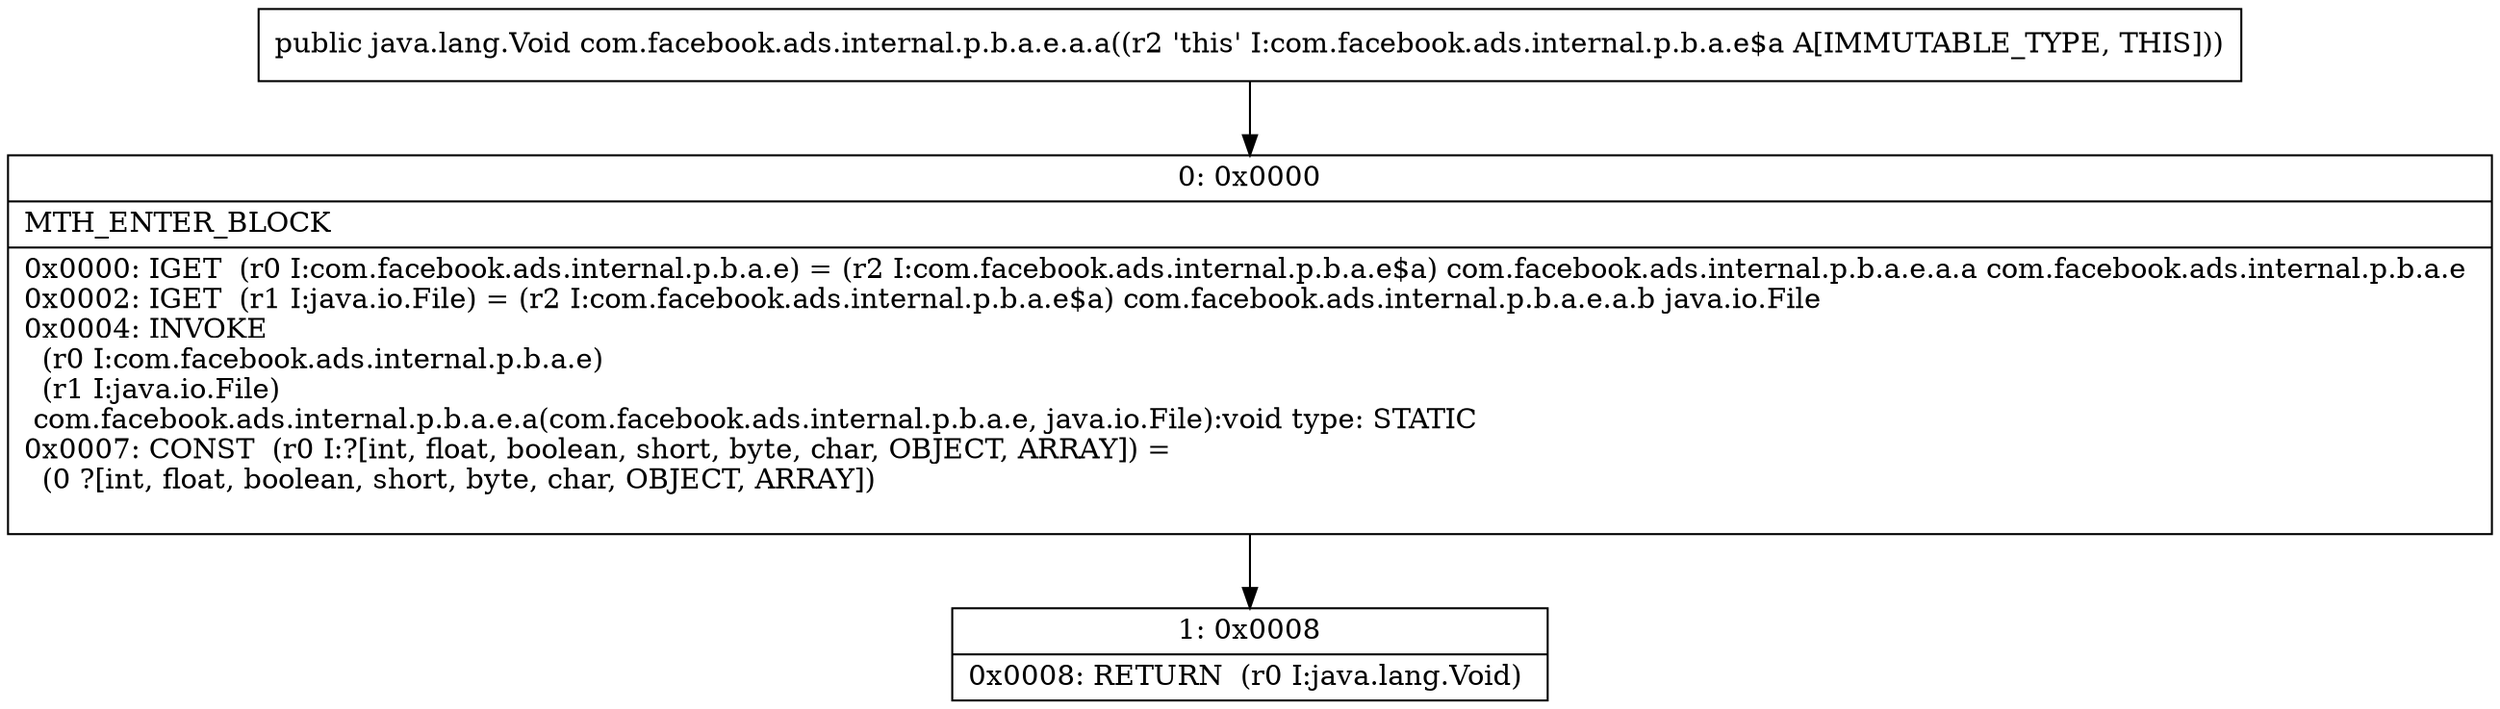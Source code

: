 digraph "CFG forcom.facebook.ads.internal.p.b.a.e.a.a()Ljava\/lang\/Void;" {
Node_0 [shape=record,label="{0\:\ 0x0000|MTH_ENTER_BLOCK\l|0x0000: IGET  (r0 I:com.facebook.ads.internal.p.b.a.e) = (r2 I:com.facebook.ads.internal.p.b.a.e$a) com.facebook.ads.internal.p.b.a.e.a.a com.facebook.ads.internal.p.b.a.e \l0x0002: IGET  (r1 I:java.io.File) = (r2 I:com.facebook.ads.internal.p.b.a.e$a) com.facebook.ads.internal.p.b.a.e.a.b java.io.File \l0x0004: INVOKE  \l  (r0 I:com.facebook.ads.internal.p.b.a.e)\l  (r1 I:java.io.File)\l com.facebook.ads.internal.p.b.a.e.a(com.facebook.ads.internal.p.b.a.e, java.io.File):void type: STATIC \l0x0007: CONST  (r0 I:?[int, float, boolean, short, byte, char, OBJECT, ARRAY]) = \l  (0 ?[int, float, boolean, short, byte, char, OBJECT, ARRAY])\l \l}"];
Node_1 [shape=record,label="{1\:\ 0x0008|0x0008: RETURN  (r0 I:java.lang.Void) \l}"];
MethodNode[shape=record,label="{public java.lang.Void com.facebook.ads.internal.p.b.a.e.a.a((r2 'this' I:com.facebook.ads.internal.p.b.a.e$a A[IMMUTABLE_TYPE, THIS])) }"];
MethodNode -> Node_0;
Node_0 -> Node_1;
}

